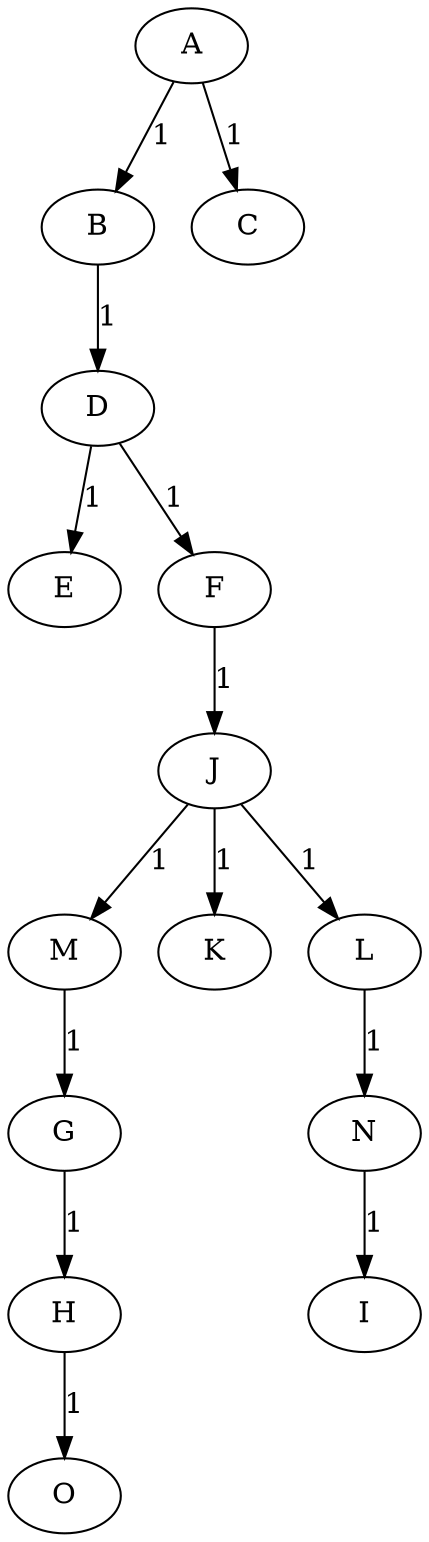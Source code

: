 digraph graph1{ 
N -> I [label = "1"];
M -> G [label = "1"];
B -> D [label = "1"];
A -> B [label = "1"];
A -> C [label = "1"];
G -> H [label = "1"];
J -> K [label = "1"];
J -> L [label = "1"];
J -> M [label = "1"];
H -> O [label = "1"];
D -> E [label = "1"];
D -> F [label = "1"];
L -> N [label = "1"];
F -> J [label = "1"];
 } 